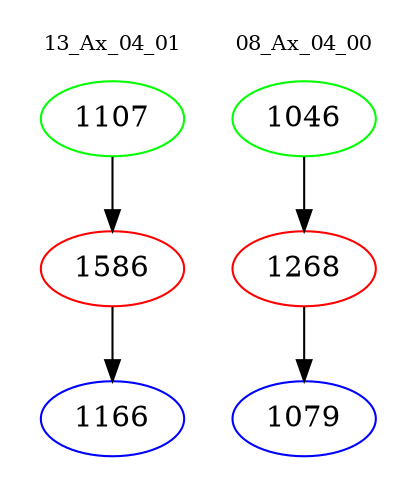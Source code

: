 digraph{
subgraph cluster_0 {
color = white
label = "13_Ax_04_01";
fontsize=10;
T0_1107 [label="1107", color="green"]
T0_1107 -> T0_1586 [color="black"]
T0_1586 [label="1586", color="red"]
T0_1586 -> T0_1166 [color="black"]
T0_1166 [label="1166", color="blue"]
}
subgraph cluster_1 {
color = white
label = "08_Ax_04_00";
fontsize=10;
T1_1046 [label="1046", color="green"]
T1_1046 -> T1_1268 [color="black"]
T1_1268 [label="1268", color="red"]
T1_1268 -> T1_1079 [color="black"]
T1_1079 [label="1079", color="blue"]
}
}
